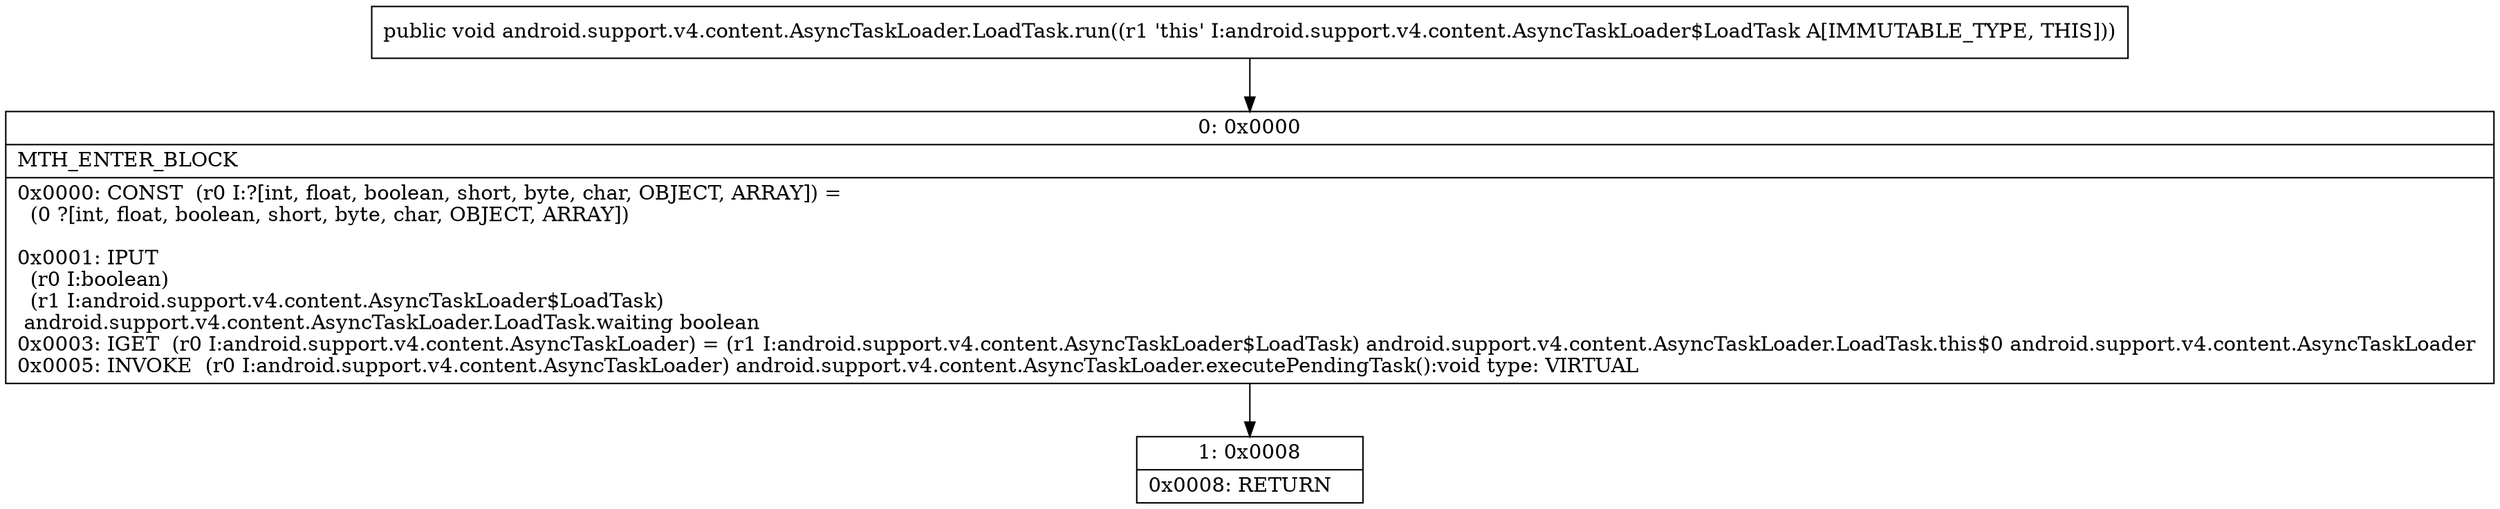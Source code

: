 digraph "CFG forandroid.support.v4.content.AsyncTaskLoader.LoadTask.run()V" {
Node_0 [shape=record,label="{0\:\ 0x0000|MTH_ENTER_BLOCK\l|0x0000: CONST  (r0 I:?[int, float, boolean, short, byte, char, OBJECT, ARRAY]) = \l  (0 ?[int, float, boolean, short, byte, char, OBJECT, ARRAY])\l \l0x0001: IPUT  \l  (r0 I:boolean)\l  (r1 I:android.support.v4.content.AsyncTaskLoader$LoadTask)\l android.support.v4.content.AsyncTaskLoader.LoadTask.waiting boolean \l0x0003: IGET  (r0 I:android.support.v4.content.AsyncTaskLoader) = (r1 I:android.support.v4.content.AsyncTaskLoader$LoadTask) android.support.v4.content.AsyncTaskLoader.LoadTask.this$0 android.support.v4.content.AsyncTaskLoader \l0x0005: INVOKE  (r0 I:android.support.v4.content.AsyncTaskLoader) android.support.v4.content.AsyncTaskLoader.executePendingTask():void type: VIRTUAL \l}"];
Node_1 [shape=record,label="{1\:\ 0x0008|0x0008: RETURN   \l}"];
MethodNode[shape=record,label="{public void android.support.v4.content.AsyncTaskLoader.LoadTask.run((r1 'this' I:android.support.v4.content.AsyncTaskLoader$LoadTask A[IMMUTABLE_TYPE, THIS])) }"];
MethodNode -> Node_0;
Node_0 -> Node_1;
}

